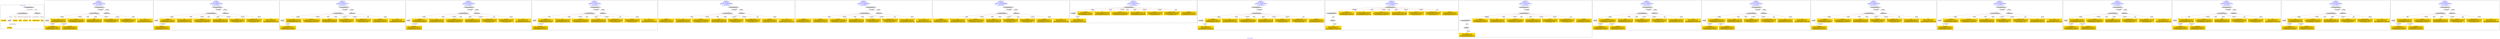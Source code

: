 digraph n0 {
fontcolor="blue"
remincross="true"
label="s22-s-moca.xml"
subgraph cluster_0 {
label="1-correct model"
n2[style="filled",color="white",fillcolor="lightgray",label="CulturalHeritageObject1"];
n3[shape="plaintext",style="filled",fillcolor="gold",label="creationDate"];
n4[style="filled",color="white",fillcolor="lightgray",label="Person1"];
n5[shape="plaintext",style="filled",fillcolor="gold",label="Dimensions"];
n6[shape="plaintext",style="filled",fillcolor="gold",label="Process"];
n7[shape="plaintext",style="filled",fillcolor="gold",label="Provenance"];
n8[shape="plaintext",style="filled",fillcolor="gold",label="title"];
n9[shape="plaintext",style="filled",fillcolor="gold",label="Assension_Number"];
n10[shape="plaintext",style="filled",fillcolor="gold",label="Artist_Name"];
n11[style="filled",color="white",fillcolor="lightgray",label="EuropeanaAggregation1"];
n12[style="filled",color="white",fillcolor="lightgray",label="WebResource1"];
n13[shape="plaintext",style="filled",fillcolor="gold",label="image"];
}
subgraph cluster_1 {
label="candidate 0\nlink coherence:1.0\nnode coherence:1.0\nconfidence:0.5237479661517266\nmapping score:0.6120826553839088\ncost:10.99974\n-precision:0.73-recall:0.73"
n15[style="filled",color="white",fillcolor="lightgray",label="CulturalHeritageObject1"];
n16[style="filled",color="white",fillcolor="lightgray",label="Person1"];
n17[style="filled",color="white",fillcolor="lightgray",label="EuropeanaAggregation1"];
n18[style="filled",color="white",fillcolor="lightgray",label="WebResource1"];
n19[shape="plaintext",style="filled",fillcolor="gold",label="creationDate\n[Person,dateOfDeath,0.442]\n[CulturalHeritageObject,created,0.375]\n[CulturalHeritageObject,provenance,0.117]\n[CulturalHeritageObject,title,0.066]"];
n20[shape="plaintext",style="filled",fillcolor="gold",label="title\n[CulturalHeritageObject,description,0.413]\n[CulturalHeritageObject,title,0.309]\n[Person,biographicalInformation,0.181]\n[CulturalHeritageObject,provenance,0.098]"];
n21[shape="plaintext",style="filled",fillcolor="gold",label="Dimensions\n[CulturalHeritageObject,extent,0.693]\n[CulturalHeritageObject,accessionNumber,0.145]\n[CulturalHeritageObject,description,0.087]\n[CulturalHeritageObject,medium,0.075]"];
n22[shape="plaintext",style="filled",fillcolor="gold",label="image\n[WebResource,classLink,0.58]\n[Document,classLink,0.322]\n[CulturalHeritageObject,provenance,0.055]\n[CulturalHeritageObject,description,0.043]"];
n23[shape="plaintext",style="filled",fillcolor="gold",label="Process\n[CulturalHeritageObject,medium,0.733]\n[CulturalHeritageObject,description,0.137]\n[CulturalHeritageObject,provenance,0.065]\n[Person,biographicalInformation,0.065]"];
n24[shape="plaintext",style="filled",fillcolor="gold",label="Provenance\n[CulturalHeritageObject,provenance,0.437]\n[CulturalHeritageObject,title,0.252]\n[CulturalHeritageObject,description,0.174]\n[Concept,prefLabel,0.138]"];
n25[shape="plaintext",style="filled",fillcolor="gold",label="Artist_Name\n[Person,nameOfThePerson,0.437]\n[CulturalHeritageObject,description,0.222]\n[CulturalHeritageObject,title,0.189]\n[CulturalHeritageObject,provenance,0.152]"];
n26[shape="plaintext",style="filled",fillcolor="gold",label="Assension_Number\n[CulturalHeritageObject,provenance,0.455]\n[CulturalHeritageObject,title,0.224]\n[CulturalHeritageObject,description,0.177]\n[Concept,prefLabel,0.144]"];
}
subgraph cluster_2 {
label="candidate 1\nlink coherence:1.0\nnode coherence:1.0\nconfidence:0.5152943017668741\nmapping score:0.6092647672556247\ncost:10.99974\n-precision:0.82-recall:0.82"
n28[style="filled",color="white",fillcolor="lightgray",label="CulturalHeritageObject1"];
n29[style="filled",color="white",fillcolor="lightgray",label="Person1"];
n30[style="filled",color="white",fillcolor="lightgray",label="EuropeanaAggregation1"];
n31[style="filled",color="white",fillcolor="lightgray",label="WebResource1"];
n32[shape="plaintext",style="filled",fillcolor="gold",label="creationDate\n[Person,dateOfDeath,0.442]\n[CulturalHeritageObject,created,0.375]\n[CulturalHeritageObject,provenance,0.117]\n[CulturalHeritageObject,title,0.066]"];
n33[shape="plaintext",style="filled",fillcolor="gold",label="title\n[CulturalHeritageObject,description,0.413]\n[CulturalHeritageObject,title,0.309]\n[Person,biographicalInformation,0.181]\n[CulturalHeritageObject,provenance,0.098]"];
n34[shape="plaintext",style="filled",fillcolor="gold",label="Dimensions\n[CulturalHeritageObject,extent,0.693]\n[CulturalHeritageObject,accessionNumber,0.145]\n[CulturalHeritageObject,description,0.087]\n[CulturalHeritageObject,medium,0.075]"];
n35[shape="plaintext",style="filled",fillcolor="gold",label="image\n[WebResource,classLink,0.58]\n[Document,classLink,0.322]\n[CulturalHeritageObject,provenance,0.055]\n[CulturalHeritageObject,description,0.043]"];
n36[shape="plaintext",style="filled",fillcolor="gold",label="Process\n[CulturalHeritageObject,medium,0.733]\n[CulturalHeritageObject,description,0.137]\n[CulturalHeritageObject,provenance,0.065]\n[Person,biographicalInformation,0.065]"];
n37[shape="plaintext",style="filled",fillcolor="gold",label="Provenance\n[CulturalHeritageObject,provenance,0.437]\n[CulturalHeritageObject,title,0.252]\n[CulturalHeritageObject,description,0.174]\n[Concept,prefLabel,0.138]"];
n38[shape="plaintext",style="filled",fillcolor="gold",label="Artist_Name\n[Person,nameOfThePerson,0.437]\n[CulturalHeritageObject,description,0.222]\n[CulturalHeritageObject,title,0.189]\n[CulturalHeritageObject,provenance,0.152]"];
n39[shape="plaintext",style="filled",fillcolor="gold",label="Assension_Number\n[CulturalHeritageObject,provenance,0.455]\n[CulturalHeritageObject,title,0.224]\n[CulturalHeritageObject,description,0.177]\n[Concept,prefLabel,0.144]"];
}
subgraph cluster_3 {
label="candidate 10\nlink coherence:1.0\nnode coherence:1.0\nconfidence:0.4927345127447136\nmapping score:0.6017448375815712\ncost:10.99974\n-precision:0.64-recall:0.64"
n41[style="filled",color="white",fillcolor="lightgray",label="CulturalHeritageObject1"];
n42[style="filled",color="white",fillcolor="lightgray",label="Person1"];
n43[style="filled",color="white",fillcolor="lightgray",label="EuropeanaAggregation1"];
n44[style="filled",color="white",fillcolor="lightgray",label="WebResource1"];
n45[shape="plaintext",style="filled",fillcolor="gold",label="creationDate\n[Person,dateOfDeath,0.442]\n[CulturalHeritageObject,created,0.375]\n[CulturalHeritageObject,provenance,0.117]\n[CulturalHeritageObject,title,0.066]"];
n46[shape="plaintext",style="filled",fillcolor="gold",label="title\n[CulturalHeritageObject,description,0.413]\n[CulturalHeritageObject,title,0.309]\n[Person,biographicalInformation,0.181]\n[CulturalHeritageObject,provenance,0.098]"];
n47[shape="plaintext",style="filled",fillcolor="gold",label="Dimensions\n[CulturalHeritageObject,extent,0.693]\n[CulturalHeritageObject,accessionNumber,0.145]\n[CulturalHeritageObject,description,0.087]\n[CulturalHeritageObject,medium,0.075]"];
n48[shape="plaintext",style="filled",fillcolor="gold",label="image\n[WebResource,classLink,0.58]\n[Document,classLink,0.322]\n[CulturalHeritageObject,provenance,0.055]\n[CulturalHeritageObject,description,0.043]"];
n49[shape="plaintext",style="filled",fillcolor="gold",label="Process\n[CulturalHeritageObject,medium,0.733]\n[CulturalHeritageObject,description,0.137]\n[CulturalHeritageObject,provenance,0.065]\n[Person,biographicalInformation,0.065]"];
n50[shape="plaintext",style="filled",fillcolor="gold",label="Provenance\n[CulturalHeritageObject,provenance,0.437]\n[CulturalHeritageObject,title,0.252]\n[CulturalHeritageObject,description,0.174]\n[Concept,prefLabel,0.138]"];
n51[shape="plaintext",style="filled",fillcolor="gold",label="Assension_Number\n[CulturalHeritageObject,provenance,0.455]\n[CulturalHeritageObject,title,0.224]\n[CulturalHeritageObject,description,0.177]\n[Concept,prefLabel,0.144]"];
n52[shape="plaintext",style="filled",fillcolor="gold",label="Artist_Name\n[Person,nameOfThePerson,0.437]\n[CulturalHeritageObject,description,0.222]\n[CulturalHeritageObject,title,0.189]\n[CulturalHeritageObject,provenance,0.152]"];
}
subgraph cluster_4 {
label="candidate 11\nlink coherence:1.0\nnode coherence:1.0\nconfidence:0.4921742010109228\nmapping score:0.601558067003641\ncost:10.99974\n-precision:0.73-recall:0.73"
n54[style="filled",color="white",fillcolor="lightgray",label="CulturalHeritageObject1"];
n55[style="filled",color="white",fillcolor="lightgray",label="Person1"];
n56[style="filled",color="white",fillcolor="lightgray",label="EuropeanaAggregation1"];
n57[style="filled",color="white",fillcolor="lightgray",label="WebResource1"];
n58[shape="plaintext",style="filled",fillcolor="gold",label="creationDate\n[Person,dateOfDeath,0.442]\n[CulturalHeritageObject,created,0.375]\n[CulturalHeritageObject,provenance,0.117]\n[CulturalHeritageObject,title,0.066]"];
n59[shape="plaintext",style="filled",fillcolor="gold",label="title\n[CulturalHeritageObject,description,0.413]\n[CulturalHeritageObject,title,0.309]\n[Person,biographicalInformation,0.181]\n[CulturalHeritageObject,provenance,0.098]"];
n60[shape="plaintext",style="filled",fillcolor="gold",label="Dimensions\n[CulturalHeritageObject,extent,0.693]\n[CulturalHeritageObject,accessionNumber,0.145]\n[CulturalHeritageObject,description,0.087]\n[CulturalHeritageObject,medium,0.075]"];
n61[shape="plaintext",style="filled",fillcolor="gold",label="image\n[WebResource,classLink,0.58]\n[Document,classLink,0.322]\n[CulturalHeritageObject,provenance,0.055]\n[CulturalHeritageObject,description,0.043]"];
n62[shape="plaintext",style="filled",fillcolor="gold",label="Process\n[CulturalHeritageObject,medium,0.733]\n[CulturalHeritageObject,description,0.137]\n[CulturalHeritageObject,provenance,0.065]\n[Person,biographicalInformation,0.065]"];
n63[shape="plaintext",style="filled",fillcolor="gold",label="Assension_Number\n[CulturalHeritageObject,provenance,0.455]\n[CulturalHeritageObject,title,0.224]\n[CulturalHeritageObject,description,0.177]\n[Concept,prefLabel,0.144]"];
n64[shape="plaintext",style="filled",fillcolor="gold",label="Artist_Name\n[Person,nameOfThePerson,0.437]\n[CulturalHeritageObject,description,0.222]\n[CulturalHeritageObject,title,0.189]\n[CulturalHeritageObject,provenance,0.152]"];
n65[shape="plaintext",style="filled",fillcolor="gold",label="Provenance\n[CulturalHeritageObject,provenance,0.437]\n[CulturalHeritageObject,title,0.252]\n[CulturalHeritageObject,description,0.174]\n[Concept,prefLabel,0.138]"];
}
subgraph cluster_5 {
label="candidate 12\nlink coherence:1.0\nnode coherence:1.0\nconfidence:0.4921742010109228\nmapping score:0.601558067003641\ncost:10.99984\n-precision:0.64-recall:0.64"
n67[style="filled",color="white",fillcolor="lightgray",label="CulturalHeritageObject1"];
n68[style="filled",color="white",fillcolor="lightgray",label="Person2"];
n69[style="filled",color="white",fillcolor="lightgray",label="EuropeanaAggregation1"];
n70[style="filled",color="white",fillcolor="lightgray",label="WebResource1"];
n71[shape="plaintext",style="filled",fillcolor="gold",label="creationDate\n[Person,dateOfDeath,0.442]\n[CulturalHeritageObject,created,0.375]\n[CulturalHeritageObject,provenance,0.117]\n[CulturalHeritageObject,title,0.066]"];
n72[shape="plaintext",style="filled",fillcolor="gold",label="title\n[CulturalHeritageObject,description,0.413]\n[CulturalHeritageObject,title,0.309]\n[Person,biographicalInformation,0.181]\n[CulturalHeritageObject,provenance,0.098]"];
n73[shape="plaintext",style="filled",fillcolor="gold",label="Dimensions\n[CulturalHeritageObject,extent,0.693]\n[CulturalHeritageObject,accessionNumber,0.145]\n[CulturalHeritageObject,description,0.087]\n[CulturalHeritageObject,medium,0.075]"];
n74[shape="plaintext",style="filled",fillcolor="gold",label="image\n[WebResource,classLink,0.58]\n[Document,classLink,0.322]\n[CulturalHeritageObject,provenance,0.055]\n[CulturalHeritageObject,description,0.043]"];
n75[shape="plaintext",style="filled",fillcolor="gold",label="Process\n[CulturalHeritageObject,medium,0.733]\n[CulturalHeritageObject,description,0.137]\n[CulturalHeritageObject,provenance,0.065]\n[Person,biographicalInformation,0.065]"];
n76[shape="plaintext",style="filled",fillcolor="gold",label="Artist_Name\n[Person,nameOfThePerson,0.437]\n[CulturalHeritageObject,description,0.222]\n[CulturalHeritageObject,title,0.189]\n[CulturalHeritageObject,provenance,0.152]"];
n77[shape="plaintext",style="filled",fillcolor="gold",label="Assension_Number\n[CulturalHeritageObject,provenance,0.455]\n[CulturalHeritageObject,title,0.224]\n[CulturalHeritageObject,description,0.177]\n[Concept,prefLabel,0.144]"];
n78[shape="plaintext",style="filled",fillcolor="gold",label="Provenance\n[CulturalHeritageObject,provenance,0.437]\n[CulturalHeritageObject,title,0.252]\n[CulturalHeritageObject,description,0.174]\n[Concept,prefLabel,0.138]"];
}
subgraph cluster_6 {
label="candidate 13\nlink coherence:1.0\nnode coherence:1.0\nconfidence:0.48428084835986107\nmapping score:0.6197602827866203\ncost:9.99984\n-precision:0.7-recall:0.64"
n80[style="filled",color="white",fillcolor="lightgray",label="EuropeanaAggregation1"];
n81[style="filled",color="white",fillcolor="lightgray",label="CulturalHeritageObject1"];
n82[style="filled",color="white",fillcolor="lightgray",label="WebResource1"];
n83[shape="plaintext",style="filled",fillcolor="gold",label="creationDate\n[Person,dateOfDeath,0.442]\n[CulturalHeritageObject,created,0.375]\n[CulturalHeritageObject,provenance,0.117]\n[CulturalHeritageObject,title,0.066]"];
n84[shape="plaintext",style="filled",fillcolor="gold",label="title\n[CulturalHeritageObject,description,0.413]\n[CulturalHeritageObject,title,0.309]\n[Person,biographicalInformation,0.181]\n[CulturalHeritageObject,provenance,0.098]"];
n85[shape="plaintext",style="filled",fillcolor="gold",label="Dimensions\n[CulturalHeritageObject,extent,0.693]\n[CulturalHeritageObject,accessionNumber,0.145]\n[CulturalHeritageObject,description,0.087]\n[CulturalHeritageObject,medium,0.075]"];
n86[shape="plaintext",style="filled",fillcolor="gold",label="image\n[WebResource,classLink,0.58]\n[Document,classLink,0.322]\n[CulturalHeritageObject,provenance,0.055]\n[CulturalHeritageObject,description,0.043]"];
n87[shape="plaintext",style="filled",fillcolor="gold",label="Process\n[CulturalHeritageObject,medium,0.733]\n[CulturalHeritageObject,description,0.137]\n[CulturalHeritageObject,provenance,0.065]\n[Person,biographicalInformation,0.065]"];
n88[shape="plaintext",style="filled",fillcolor="gold",label="Provenance\n[CulturalHeritageObject,provenance,0.437]\n[CulturalHeritageObject,title,0.252]\n[CulturalHeritageObject,description,0.174]\n[Concept,prefLabel,0.138]"];
n89[shape="plaintext",style="filled",fillcolor="gold",label="Assension_Number\n[CulturalHeritageObject,provenance,0.455]\n[CulturalHeritageObject,title,0.224]\n[CulturalHeritageObject,description,0.177]\n[Concept,prefLabel,0.144]"];
n90[shape="plaintext",style="filled",fillcolor="gold",label="Artist_Name\n[Person,nameOfThePerson,0.437]\n[CulturalHeritageObject,description,0.222]\n[CulturalHeritageObject,title,0.189]\n[CulturalHeritageObject,provenance,0.152]"];
}
subgraph cluster_7 {
label="candidate 14\nlink coherence:1.0\nnode coherence:1.0\nconfidence:0.4754298486658336\nmapping score:0.6168099495552779\ncost:9.99984\n-precision:0.8-recall:0.73"
n92[style="filled",color="white",fillcolor="lightgray",label="EuropeanaAggregation1"];
n93[style="filled",color="white",fillcolor="lightgray",label="CulturalHeritageObject1"];
n94[style="filled",color="white",fillcolor="lightgray",label="WebResource1"];
n95[shape="plaintext",style="filled",fillcolor="gold",label="creationDate\n[Person,dateOfDeath,0.442]\n[CulturalHeritageObject,created,0.375]\n[CulturalHeritageObject,provenance,0.117]\n[CulturalHeritageObject,title,0.066]"];
n96[shape="plaintext",style="filled",fillcolor="gold",label="Artist_Name\n[Person,nameOfThePerson,0.437]\n[CulturalHeritageObject,description,0.222]\n[CulturalHeritageObject,title,0.189]\n[CulturalHeritageObject,provenance,0.152]"];
n97[shape="plaintext",style="filled",fillcolor="gold",label="Dimensions\n[CulturalHeritageObject,extent,0.693]\n[CulturalHeritageObject,accessionNumber,0.145]\n[CulturalHeritageObject,description,0.087]\n[CulturalHeritageObject,medium,0.075]"];
n98[shape="plaintext",style="filled",fillcolor="gold",label="image\n[WebResource,classLink,0.58]\n[Document,classLink,0.322]\n[CulturalHeritageObject,provenance,0.055]\n[CulturalHeritageObject,description,0.043]"];
n99[shape="plaintext",style="filled",fillcolor="gold",label="Process\n[CulturalHeritageObject,medium,0.733]\n[CulturalHeritageObject,description,0.137]\n[CulturalHeritageObject,provenance,0.065]\n[Person,biographicalInformation,0.065]"];
n100[shape="plaintext",style="filled",fillcolor="gold",label="Provenance\n[CulturalHeritageObject,provenance,0.437]\n[CulturalHeritageObject,title,0.252]\n[CulturalHeritageObject,description,0.174]\n[Concept,prefLabel,0.138]"];
n101[shape="plaintext",style="filled",fillcolor="gold",label="Assension_Number\n[CulturalHeritageObject,provenance,0.455]\n[CulturalHeritageObject,title,0.224]\n[CulturalHeritageObject,description,0.177]\n[Concept,prefLabel,0.144]"];
n102[shape="plaintext",style="filled",fillcolor="gold",label="title\n[CulturalHeritageObject,description,0.413]\n[CulturalHeritageObject,title,0.309]\n[Person,biographicalInformation,0.181]\n[CulturalHeritageObject,provenance,0.098]"];
}
subgraph cluster_8 {
label="candidate 15\nlink coherence:1.0\nnode coherence:1.0\nconfidence:0.45661798683885885\nmapping score:0.6105393289462863\ncost:9.99984\n-precision:0.6-recall:0.55"
n104[style="filled",color="white",fillcolor="lightgray",label="EuropeanaAggregation1"];
n105[style="filled",color="white",fillcolor="lightgray",label="CulturalHeritageObject1"];
n106[style="filled",color="white",fillcolor="lightgray",label="WebResource1"];
n107[shape="plaintext",style="filled",fillcolor="gold",label="creationDate\n[Person,dateOfDeath,0.442]\n[CulturalHeritageObject,created,0.375]\n[CulturalHeritageObject,provenance,0.117]\n[CulturalHeritageObject,title,0.066]"];
n108[shape="plaintext",style="filled",fillcolor="gold",label="title\n[CulturalHeritageObject,description,0.413]\n[CulturalHeritageObject,title,0.309]\n[Person,biographicalInformation,0.181]\n[CulturalHeritageObject,provenance,0.098]"];
n109[shape="plaintext",style="filled",fillcolor="gold",label="Dimensions\n[CulturalHeritageObject,extent,0.693]\n[CulturalHeritageObject,accessionNumber,0.145]\n[CulturalHeritageObject,description,0.087]\n[CulturalHeritageObject,medium,0.075]"];
n110[shape="plaintext",style="filled",fillcolor="gold",label="image\n[WebResource,classLink,0.58]\n[Document,classLink,0.322]\n[CulturalHeritageObject,provenance,0.055]\n[CulturalHeritageObject,description,0.043]"];
n111[shape="plaintext",style="filled",fillcolor="gold",label="Process\n[CulturalHeritageObject,medium,0.733]\n[CulturalHeritageObject,description,0.137]\n[CulturalHeritageObject,provenance,0.065]\n[Person,biographicalInformation,0.065]"];
n112[shape="plaintext",style="filled",fillcolor="gold",label="Assension_Number\n[CulturalHeritageObject,provenance,0.455]\n[CulturalHeritageObject,title,0.224]\n[CulturalHeritageObject,description,0.177]\n[Concept,prefLabel,0.144]"];
n113[shape="plaintext",style="filled",fillcolor="gold",label="Provenance\n[CulturalHeritageObject,provenance,0.437]\n[CulturalHeritageObject,title,0.252]\n[CulturalHeritageObject,description,0.174]\n[Concept,prefLabel,0.138]"];
n114[shape="plaintext",style="filled",fillcolor="gold",label="Artist_Name\n[Person,nameOfThePerson,0.437]\n[CulturalHeritageObject,description,0.222]\n[CulturalHeritageObject,title,0.189]\n[CulturalHeritageObject,provenance,0.152]"];
}
subgraph cluster_9 {
label="candidate 16\nlink coherence:1.0\nnode coherence:1.0\nconfidence:0.4520111243951701\nmapping score:0.6090037081317233\ncost:8.99999\n-precision:0.44-recall:0.36"
n116[style="filled",color="white",fillcolor="lightgray",label="CulturalHeritageObject1"];
n117[style="filled",color="white",fillcolor="lightgray",label="Document1"];
n118[shape="plaintext",style="filled",fillcolor="gold",label="creationDate\n[Person,dateOfDeath,0.442]\n[CulturalHeritageObject,created,0.375]\n[CulturalHeritageObject,provenance,0.117]\n[CulturalHeritageObject,title,0.066]"];
n119[shape="plaintext",style="filled",fillcolor="gold",label="title\n[CulturalHeritageObject,description,0.413]\n[CulturalHeritageObject,title,0.309]\n[Person,biographicalInformation,0.181]\n[CulturalHeritageObject,provenance,0.098]"];
n120[shape="plaintext",style="filled",fillcolor="gold",label="Dimensions\n[CulturalHeritageObject,extent,0.693]\n[CulturalHeritageObject,accessionNumber,0.145]\n[CulturalHeritageObject,description,0.087]\n[CulturalHeritageObject,medium,0.075]"];
n121[shape="plaintext",style="filled",fillcolor="gold",label="Process\n[CulturalHeritageObject,medium,0.733]\n[CulturalHeritageObject,description,0.137]\n[CulturalHeritageObject,provenance,0.065]\n[Person,biographicalInformation,0.065]"];
n122[shape="plaintext",style="filled",fillcolor="gold",label="image\n[WebResource,classLink,0.58]\n[Document,classLink,0.322]\n[CulturalHeritageObject,provenance,0.055]\n[CulturalHeritageObject,description,0.043]"];
n123[shape="plaintext",style="filled",fillcolor="gold",label="Provenance\n[CulturalHeritageObject,provenance,0.437]\n[CulturalHeritageObject,title,0.252]\n[CulturalHeritageObject,description,0.174]\n[Concept,prefLabel,0.138]"];
n124[shape="plaintext",style="filled",fillcolor="gold",label="Assension_Number\n[CulturalHeritageObject,provenance,0.455]\n[CulturalHeritageObject,title,0.224]\n[CulturalHeritageObject,description,0.177]\n[Concept,prefLabel,0.144]"];
n125[shape="plaintext",style="filled",fillcolor="gold",label="Artist_Name\n[Person,nameOfThePerson,0.437]\n[CulturalHeritageObject,description,0.222]\n[CulturalHeritageObject,title,0.189]\n[CulturalHeritageObject,provenance,0.152]"];
}
subgraph cluster_10 {
label="candidate 17\nlink coherence:1.0\nnode coherence:1.0\nconfidence:0.4520111243951701\nmapping score:0.6090037081317233\ncost:9.99991\n-precision:0.5-recall:0.45"
n127[style="filled",color="white",fillcolor="lightgray",label="CulturalHeritageObject1"];
n128[style="filled",color="white",fillcolor="lightgray",label="Document1"];
n129[style="filled",color="white",fillcolor="lightgray",label="EuropeanaAggregation1"];
n130[shape="plaintext",style="filled",fillcolor="gold",label="creationDate\n[Person,dateOfDeath,0.442]\n[CulturalHeritageObject,created,0.375]\n[CulturalHeritageObject,provenance,0.117]\n[CulturalHeritageObject,title,0.066]"];
n131[shape="plaintext",style="filled",fillcolor="gold",label="title\n[CulturalHeritageObject,description,0.413]\n[CulturalHeritageObject,title,0.309]\n[Person,biographicalInformation,0.181]\n[CulturalHeritageObject,provenance,0.098]"];
n132[shape="plaintext",style="filled",fillcolor="gold",label="Dimensions\n[CulturalHeritageObject,extent,0.693]\n[CulturalHeritageObject,accessionNumber,0.145]\n[CulturalHeritageObject,description,0.087]\n[CulturalHeritageObject,medium,0.075]"];
n133[shape="plaintext",style="filled",fillcolor="gold",label="Process\n[CulturalHeritageObject,medium,0.733]\n[CulturalHeritageObject,description,0.137]\n[CulturalHeritageObject,provenance,0.065]\n[Person,biographicalInformation,0.065]"];
n134[shape="plaintext",style="filled",fillcolor="gold",label="image\n[WebResource,classLink,0.58]\n[Document,classLink,0.322]\n[CulturalHeritageObject,provenance,0.055]\n[CulturalHeritageObject,description,0.043]"];
n135[shape="plaintext",style="filled",fillcolor="gold",label="Provenance\n[CulturalHeritageObject,provenance,0.437]\n[CulturalHeritageObject,title,0.252]\n[CulturalHeritageObject,description,0.174]\n[Concept,prefLabel,0.138]"];
n136[shape="plaintext",style="filled",fillcolor="gold",label="Assension_Number\n[CulturalHeritageObject,provenance,0.455]\n[CulturalHeritageObject,title,0.224]\n[CulturalHeritageObject,description,0.177]\n[Concept,prefLabel,0.144]"];
n137[shape="plaintext",style="filled",fillcolor="gold",label="Artist_Name\n[Person,nameOfThePerson,0.437]\n[CulturalHeritageObject,description,0.222]\n[CulturalHeritageObject,title,0.189]\n[CulturalHeritageObject,provenance,0.152]"];
}
subgraph cluster_11 {
label="candidate 18\nlink coherence:1.0\nnode coherence:1.0\nconfidence:0.4520111243951701\nmapping score:0.6090037081317233\ncost:9.99999\n-precision:0.4-recall:0.36"
n139[style="filled",color="white",fillcolor="lightgray",label="CulturalHeritageObject1"];
n140[style="filled",color="white",fillcolor="lightgray",label="CulturalHeritageObject2"];
n141[style="filled",color="white",fillcolor="lightgray",label="Document2"];
n142[shape="plaintext",style="filled",fillcolor="gold",label="creationDate\n[Person,dateOfDeath,0.442]\n[CulturalHeritageObject,created,0.375]\n[CulturalHeritageObject,provenance,0.117]\n[CulturalHeritageObject,title,0.066]"];
n143[shape="plaintext",style="filled",fillcolor="gold",label="title\n[CulturalHeritageObject,description,0.413]\n[CulturalHeritageObject,title,0.309]\n[Person,biographicalInformation,0.181]\n[CulturalHeritageObject,provenance,0.098]"];
n144[shape="plaintext",style="filled",fillcolor="gold",label="Dimensions\n[CulturalHeritageObject,extent,0.693]\n[CulturalHeritageObject,accessionNumber,0.145]\n[CulturalHeritageObject,description,0.087]\n[CulturalHeritageObject,medium,0.075]"];
n145[shape="plaintext",style="filled",fillcolor="gold",label="Process\n[CulturalHeritageObject,medium,0.733]\n[CulturalHeritageObject,description,0.137]\n[CulturalHeritageObject,provenance,0.065]\n[Person,biographicalInformation,0.065]"];
n146[shape="plaintext",style="filled",fillcolor="gold",label="Provenance\n[CulturalHeritageObject,provenance,0.437]\n[CulturalHeritageObject,title,0.252]\n[CulturalHeritageObject,description,0.174]\n[Concept,prefLabel,0.138]"];
n147[shape="plaintext",style="filled",fillcolor="gold",label="image\n[WebResource,classLink,0.58]\n[Document,classLink,0.322]\n[CulturalHeritageObject,provenance,0.055]\n[CulturalHeritageObject,description,0.043]"];
n148[shape="plaintext",style="filled",fillcolor="gold",label="Assension_Number\n[CulturalHeritageObject,provenance,0.455]\n[CulturalHeritageObject,title,0.224]\n[CulturalHeritageObject,description,0.177]\n[Concept,prefLabel,0.144]"];
n149[shape="plaintext",style="filled",fillcolor="gold",label="Artist_Name\n[Person,nameOfThePerson,0.437]\n[CulturalHeritageObject,description,0.222]\n[CulturalHeritageObject,title,0.189]\n[CulturalHeritageObject,provenance,0.152]"];
}
subgraph cluster_12 {
label="candidate 19\nlink coherence:1.0\nnode coherence:1.0\nconfidence:0.4520111243951701\nmapping score:0.6090037081317233\ncost:10.99991\n-precision:0.45-recall:0.45"
n151[style="filled",color="white",fillcolor="lightgray",label="CulturalHeritageObject1"];
n152[style="filled",color="white",fillcolor="lightgray",label="CulturalHeritageObject2"];
n153[style="filled",color="white",fillcolor="lightgray",label="Document2"];
n154[style="filled",color="white",fillcolor="lightgray",label="EuropeanaAggregation1"];
n155[shape="plaintext",style="filled",fillcolor="gold",label="creationDate\n[Person,dateOfDeath,0.442]\n[CulturalHeritageObject,created,0.375]\n[CulturalHeritageObject,provenance,0.117]\n[CulturalHeritageObject,title,0.066]"];
n156[shape="plaintext",style="filled",fillcolor="gold",label="title\n[CulturalHeritageObject,description,0.413]\n[CulturalHeritageObject,title,0.309]\n[Person,biographicalInformation,0.181]\n[CulturalHeritageObject,provenance,0.098]"];
n157[shape="plaintext",style="filled",fillcolor="gold",label="Dimensions\n[CulturalHeritageObject,extent,0.693]\n[CulturalHeritageObject,accessionNumber,0.145]\n[CulturalHeritageObject,description,0.087]\n[CulturalHeritageObject,medium,0.075]"];
n158[shape="plaintext",style="filled",fillcolor="gold",label="Process\n[CulturalHeritageObject,medium,0.733]\n[CulturalHeritageObject,description,0.137]\n[CulturalHeritageObject,provenance,0.065]\n[Person,biographicalInformation,0.065]"];
n159[shape="plaintext",style="filled",fillcolor="gold",label="Provenance\n[CulturalHeritageObject,provenance,0.437]\n[CulturalHeritageObject,title,0.252]\n[CulturalHeritageObject,description,0.174]\n[Concept,prefLabel,0.138]"];
n160[shape="plaintext",style="filled",fillcolor="gold",label="image\n[WebResource,classLink,0.58]\n[Document,classLink,0.322]\n[CulturalHeritageObject,provenance,0.055]\n[CulturalHeritageObject,description,0.043]"];
n161[shape="plaintext",style="filled",fillcolor="gold",label="Assension_Number\n[CulturalHeritageObject,provenance,0.455]\n[CulturalHeritageObject,title,0.224]\n[CulturalHeritageObject,description,0.177]\n[Concept,prefLabel,0.144]"];
n162[shape="plaintext",style="filled",fillcolor="gold",label="Artist_Name\n[Person,nameOfThePerson,0.437]\n[CulturalHeritageObject,description,0.222]\n[CulturalHeritageObject,title,0.189]\n[CulturalHeritageObject,provenance,0.152]"];
}
subgraph cluster_13 {
label="candidate 2\nlink coherence:1.0\nnode coherence:1.0\nconfidence:0.5107828163475416\nmapping score:0.6077609387825139\ncost:10.99974\n-precision:0.82-recall:0.82"
n164[style="filled",color="white",fillcolor="lightgray",label="CulturalHeritageObject1"];
n165[style="filled",color="white",fillcolor="lightgray",label="Person1"];
n166[style="filled",color="white",fillcolor="lightgray",label="EuropeanaAggregation1"];
n167[style="filled",color="white",fillcolor="lightgray",label="WebResource1"];
n168[shape="plaintext",style="filled",fillcolor="gold",label="creationDate\n[Person,dateOfDeath,0.442]\n[CulturalHeritageObject,created,0.375]\n[CulturalHeritageObject,provenance,0.117]\n[CulturalHeritageObject,title,0.066]"];
n169[shape="plaintext",style="filled",fillcolor="gold",label="Dimensions\n[CulturalHeritageObject,extent,0.693]\n[CulturalHeritageObject,accessionNumber,0.145]\n[CulturalHeritageObject,description,0.087]\n[CulturalHeritageObject,medium,0.075]"];
n170[shape="plaintext",style="filled",fillcolor="gold",label="image\n[WebResource,classLink,0.58]\n[Document,classLink,0.322]\n[CulturalHeritageObject,provenance,0.055]\n[CulturalHeritageObject,description,0.043]"];
n171[shape="plaintext",style="filled",fillcolor="gold",label="Process\n[CulturalHeritageObject,medium,0.733]\n[CulturalHeritageObject,description,0.137]\n[CulturalHeritageObject,provenance,0.065]\n[Person,biographicalInformation,0.065]"];
n172[shape="plaintext",style="filled",fillcolor="gold",label="Provenance\n[CulturalHeritageObject,provenance,0.437]\n[CulturalHeritageObject,title,0.252]\n[CulturalHeritageObject,description,0.174]\n[Concept,prefLabel,0.138]"];
n173[shape="plaintext",style="filled",fillcolor="gold",label="Artist_Name\n[Person,nameOfThePerson,0.437]\n[CulturalHeritageObject,description,0.222]\n[CulturalHeritageObject,title,0.189]\n[CulturalHeritageObject,provenance,0.152]"];
n174[shape="plaintext",style="filled",fillcolor="gold",label="Assension_Number\n[CulturalHeritageObject,provenance,0.455]\n[CulturalHeritageObject,title,0.224]\n[CulturalHeritageObject,description,0.177]\n[Concept,prefLabel,0.144]"];
n175[shape="plaintext",style="filled",fillcolor="gold",label="title\n[CulturalHeritageObject,description,0.413]\n[CulturalHeritageObject,title,0.309]\n[Person,biographicalInformation,0.181]\n[CulturalHeritageObject,provenance,0.098]"];
}
subgraph cluster_14 {
label="candidate 3\nlink coherence:1.0\nnode coherence:1.0\nconfidence:0.5107828163475416\nmapping score:0.6077609387825139\ncost:10.99981\n-precision:0.82-recall:0.82"
n177[style="filled",color="white",fillcolor="lightgray",label="CulturalHeritageObject1"];
n178[style="filled",color="white",fillcolor="lightgray",label="Person1"];
n179[style="filled",color="white",fillcolor="lightgray",label="EuropeanaAggregation1"];
n180[style="filled",color="white",fillcolor="lightgray",label="WebResource2"];
n181[shape="plaintext",style="filled",fillcolor="gold",label="creationDate\n[Person,dateOfDeath,0.442]\n[CulturalHeritageObject,created,0.375]\n[CulturalHeritageObject,provenance,0.117]\n[CulturalHeritageObject,title,0.066]"];
n182[shape="plaintext",style="filled",fillcolor="gold",label="Dimensions\n[CulturalHeritageObject,extent,0.693]\n[CulturalHeritageObject,accessionNumber,0.145]\n[CulturalHeritageObject,description,0.087]\n[CulturalHeritageObject,medium,0.075]"];
n183[shape="plaintext",style="filled",fillcolor="gold",label="image\n[WebResource,classLink,0.58]\n[Document,classLink,0.322]\n[CulturalHeritageObject,provenance,0.055]\n[CulturalHeritageObject,description,0.043]"];
n184[shape="plaintext",style="filled",fillcolor="gold",label="Process\n[CulturalHeritageObject,medium,0.733]\n[CulturalHeritageObject,description,0.137]\n[CulturalHeritageObject,provenance,0.065]\n[Person,biographicalInformation,0.065]"];
n185[shape="plaintext",style="filled",fillcolor="gold",label="Provenance\n[CulturalHeritageObject,provenance,0.437]\n[CulturalHeritageObject,title,0.252]\n[CulturalHeritageObject,description,0.174]\n[Concept,prefLabel,0.138]"];
n186[shape="plaintext",style="filled",fillcolor="gold",label="Artist_Name\n[Person,nameOfThePerson,0.437]\n[CulturalHeritageObject,description,0.222]\n[CulturalHeritageObject,title,0.189]\n[CulturalHeritageObject,provenance,0.152]"];
n187[shape="plaintext",style="filled",fillcolor="gold",label="Assension_Number\n[CulturalHeritageObject,provenance,0.455]\n[CulturalHeritageObject,title,0.224]\n[CulturalHeritageObject,description,0.177]\n[Concept,prefLabel,0.144]"];
n188[shape="plaintext",style="filled",fillcolor="gold",label="title\n[CulturalHeritageObject,description,0.413]\n[CulturalHeritageObject,title,0.309]\n[Person,biographicalInformation,0.181]\n[CulturalHeritageObject,provenance,0.098]"];
}
subgraph cluster_15 {
label="candidate 4\nlink coherence:1.0\nnode coherence:1.0\nconfidence:0.5023291519626891\nmapping score:0.6049430506542297\ncost:10.99974\n-precision:0.91-recall:0.91"
n190[style="filled",color="white",fillcolor="lightgray",label="CulturalHeritageObject1"];
n191[style="filled",color="white",fillcolor="lightgray",label="Person1"];
n192[style="filled",color="white",fillcolor="lightgray",label="EuropeanaAggregation1"];
n193[style="filled",color="white",fillcolor="lightgray",label="WebResource1"];
n194[shape="plaintext",style="filled",fillcolor="gold",label="creationDate\n[Person,dateOfDeath,0.442]\n[CulturalHeritageObject,created,0.375]\n[CulturalHeritageObject,provenance,0.117]\n[CulturalHeritageObject,title,0.066]"];
n195[shape="plaintext",style="filled",fillcolor="gold",label="Dimensions\n[CulturalHeritageObject,extent,0.693]\n[CulturalHeritageObject,accessionNumber,0.145]\n[CulturalHeritageObject,description,0.087]\n[CulturalHeritageObject,medium,0.075]"];
n196[shape="plaintext",style="filled",fillcolor="gold",label="image\n[WebResource,classLink,0.58]\n[Document,classLink,0.322]\n[CulturalHeritageObject,provenance,0.055]\n[CulturalHeritageObject,description,0.043]"];
n197[shape="plaintext",style="filled",fillcolor="gold",label="Process\n[CulturalHeritageObject,medium,0.733]\n[CulturalHeritageObject,description,0.137]\n[CulturalHeritageObject,provenance,0.065]\n[Person,biographicalInformation,0.065]"];
n198[shape="plaintext",style="filled",fillcolor="gold",label="Provenance\n[CulturalHeritageObject,provenance,0.437]\n[CulturalHeritageObject,title,0.252]\n[CulturalHeritageObject,description,0.174]\n[Concept,prefLabel,0.138]"];
n199[shape="plaintext",style="filled",fillcolor="gold",label="Artist_Name\n[Person,nameOfThePerson,0.437]\n[CulturalHeritageObject,description,0.222]\n[CulturalHeritageObject,title,0.189]\n[CulturalHeritageObject,provenance,0.152]"];
n200[shape="plaintext",style="filled",fillcolor="gold",label="Assension_Number\n[CulturalHeritageObject,provenance,0.455]\n[CulturalHeritageObject,title,0.224]\n[CulturalHeritageObject,description,0.177]\n[Concept,prefLabel,0.144]"];
n201[shape="plaintext",style="filled",fillcolor="gold",label="title\n[CulturalHeritageObject,description,0.413]\n[CulturalHeritageObject,title,0.309]\n[Person,biographicalInformation,0.181]\n[CulturalHeritageObject,provenance,0.098]"];
}
subgraph cluster_16 {
label="candidate 5\nlink coherence:1.0\nnode coherence:1.0\nconfidence:0.5023291519626891\nmapping score:0.6049430506542297\ncost:10.99981\n-precision:0.91-recall:0.91"
n203[style="filled",color="white",fillcolor="lightgray",label="CulturalHeritageObject1"];
n204[style="filled",color="white",fillcolor="lightgray",label="Person1"];
n205[style="filled",color="white",fillcolor="lightgray",label="EuropeanaAggregation1"];
n206[style="filled",color="white",fillcolor="lightgray",label="WebResource2"];
n207[shape="plaintext",style="filled",fillcolor="gold",label="creationDate\n[Person,dateOfDeath,0.442]\n[CulturalHeritageObject,created,0.375]\n[CulturalHeritageObject,provenance,0.117]\n[CulturalHeritageObject,title,0.066]"];
n208[shape="plaintext",style="filled",fillcolor="gold",label="Dimensions\n[CulturalHeritageObject,extent,0.693]\n[CulturalHeritageObject,accessionNumber,0.145]\n[CulturalHeritageObject,description,0.087]\n[CulturalHeritageObject,medium,0.075]"];
n209[shape="plaintext",style="filled",fillcolor="gold",label="image\n[WebResource,classLink,0.58]\n[Document,classLink,0.322]\n[CulturalHeritageObject,provenance,0.055]\n[CulturalHeritageObject,description,0.043]"];
n210[shape="plaintext",style="filled",fillcolor="gold",label="Process\n[CulturalHeritageObject,medium,0.733]\n[CulturalHeritageObject,description,0.137]\n[CulturalHeritageObject,provenance,0.065]\n[Person,biographicalInformation,0.065]"];
n211[shape="plaintext",style="filled",fillcolor="gold",label="Provenance\n[CulturalHeritageObject,provenance,0.437]\n[CulturalHeritageObject,title,0.252]\n[CulturalHeritageObject,description,0.174]\n[Concept,prefLabel,0.138]"];
n212[shape="plaintext",style="filled",fillcolor="gold",label="Artist_Name\n[Person,nameOfThePerson,0.437]\n[CulturalHeritageObject,description,0.222]\n[CulturalHeritageObject,title,0.189]\n[CulturalHeritageObject,provenance,0.152]"];
n213[shape="plaintext",style="filled",fillcolor="gold",label="Assension_Number\n[CulturalHeritageObject,provenance,0.455]\n[CulturalHeritageObject,title,0.224]\n[CulturalHeritageObject,description,0.177]\n[Concept,prefLabel,0.144]"];
n214[shape="plaintext",style="filled",fillcolor="gold",label="title\n[CulturalHeritageObject,description,0.413]\n[CulturalHeritageObject,title,0.309]\n[Person,biographicalInformation,0.181]\n[CulturalHeritageObject,provenance,0.098]"];
}
subgraph cluster_17 {
label="candidate 6\nlink coherence:1.0\nnode coherence:1.0\nconfidence:0.5006278653957753\nmapping score:0.6043759551319251\ncost:10.99974\n-precision:0.64-recall:0.64"
n216[style="filled",color="white",fillcolor="lightgray",label="CulturalHeritageObject1"];
n217[style="filled",color="white",fillcolor="lightgray",label="Person1"];
n218[style="filled",color="white",fillcolor="lightgray",label="EuropeanaAggregation1"];
n219[style="filled",color="white",fillcolor="lightgray",label="WebResource1"];
n220[shape="plaintext",style="filled",fillcolor="gold",label="creationDate\n[Person,dateOfDeath,0.442]\n[CulturalHeritageObject,created,0.375]\n[CulturalHeritageObject,provenance,0.117]\n[CulturalHeritageObject,title,0.066]"];
n221[shape="plaintext",style="filled",fillcolor="gold",label="title\n[CulturalHeritageObject,description,0.413]\n[CulturalHeritageObject,title,0.309]\n[Person,biographicalInformation,0.181]\n[CulturalHeritageObject,provenance,0.098]"];
n222[shape="plaintext",style="filled",fillcolor="gold",label="Dimensions\n[CulturalHeritageObject,extent,0.693]\n[CulturalHeritageObject,accessionNumber,0.145]\n[CulturalHeritageObject,description,0.087]\n[CulturalHeritageObject,medium,0.075]"];
n223[shape="plaintext",style="filled",fillcolor="gold",label="image\n[WebResource,classLink,0.58]\n[Document,classLink,0.322]\n[CulturalHeritageObject,provenance,0.055]\n[CulturalHeritageObject,description,0.043]"];
n224[shape="plaintext",style="filled",fillcolor="gold",label="Process\n[CulturalHeritageObject,medium,0.733]\n[CulturalHeritageObject,description,0.137]\n[CulturalHeritageObject,provenance,0.065]\n[Person,biographicalInformation,0.065]"];
n225[shape="plaintext",style="filled",fillcolor="gold",label="Assension_Number\n[CulturalHeritageObject,provenance,0.455]\n[CulturalHeritageObject,title,0.224]\n[CulturalHeritageObject,description,0.177]\n[Concept,prefLabel,0.144]"];
n226[shape="plaintext",style="filled",fillcolor="gold",label="Artist_Name\n[Person,nameOfThePerson,0.437]\n[CulturalHeritageObject,description,0.222]\n[CulturalHeritageObject,title,0.189]\n[CulturalHeritageObject,provenance,0.152]"];
n227[shape="plaintext",style="filled",fillcolor="gold",label="Provenance\n[CulturalHeritageObject,provenance,0.437]\n[CulturalHeritageObject,title,0.252]\n[CulturalHeritageObject,description,0.174]\n[Concept,prefLabel,0.138]"];
}
subgraph cluster_18 {
label="candidate 7\nlink coherence:1.0\nnode coherence:1.0\nconfidence:0.5006278653957753\nmapping score:0.6043759551319251\ncost:10.99984\n-precision:0.55-recall:0.55"
n229[style="filled",color="white",fillcolor="lightgray",label="CulturalHeritageObject1"];
n230[style="filled",color="white",fillcolor="lightgray",label="Person2"];
n231[style="filled",color="white",fillcolor="lightgray",label="EuropeanaAggregation1"];
n232[style="filled",color="white",fillcolor="lightgray",label="WebResource1"];
n233[shape="plaintext",style="filled",fillcolor="gold",label="title\n[CulturalHeritageObject,description,0.413]\n[CulturalHeritageObject,title,0.309]\n[Person,biographicalInformation,0.181]\n[CulturalHeritageObject,provenance,0.098]"];
n234[shape="plaintext",style="filled",fillcolor="gold",label="Dimensions\n[CulturalHeritageObject,extent,0.693]\n[CulturalHeritageObject,accessionNumber,0.145]\n[CulturalHeritageObject,description,0.087]\n[CulturalHeritageObject,medium,0.075]"];
n235[shape="plaintext",style="filled",fillcolor="gold",label="creationDate\n[Person,dateOfDeath,0.442]\n[CulturalHeritageObject,created,0.375]\n[CulturalHeritageObject,provenance,0.117]\n[CulturalHeritageObject,title,0.066]"];
n236[shape="plaintext",style="filled",fillcolor="gold",label="image\n[WebResource,classLink,0.58]\n[Document,classLink,0.322]\n[CulturalHeritageObject,provenance,0.055]\n[CulturalHeritageObject,description,0.043]"];
n237[shape="plaintext",style="filled",fillcolor="gold",label="Process\n[CulturalHeritageObject,medium,0.733]\n[CulturalHeritageObject,description,0.137]\n[CulturalHeritageObject,provenance,0.065]\n[Person,biographicalInformation,0.065]"];
n238[shape="plaintext",style="filled",fillcolor="gold",label="Artist_Name\n[Person,nameOfThePerson,0.437]\n[CulturalHeritageObject,description,0.222]\n[CulturalHeritageObject,title,0.189]\n[CulturalHeritageObject,provenance,0.152]"];
n239[shape="plaintext",style="filled",fillcolor="gold",label="Assension_Number\n[CulturalHeritageObject,provenance,0.455]\n[CulturalHeritageObject,title,0.224]\n[CulturalHeritageObject,description,0.177]\n[Concept,prefLabel,0.144]"];
n240[shape="plaintext",style="filled",fillcolor="gold",label="Provenance\n[CulturalHeritageObject,provenance,0.437]\n[CulturalHeritageObject,title,0.252]\n[CulturalHeritageObject,description,0.174]\n[Concept,prefLabel,0.138]"];
}
subgraph cluster_19 {
label="candidate 8\nlink coherence:1.0\nnode coherence:1.0\nconfidence:0.4948783060184265\nmapping score:0.6024594353394755\ncost:10.99974\n-precision:0.73-recall:0.73"
n242[style="filled",color="white",fillcolor="lightgray",label="CulturalHeritageObject1"];
n243[style="filled",color="white",fillcolor="lightgray",label="Person1"];
n244[style="filled",color="white",fillcolor="lightgray",label="EuropeanaAggregation1"];
n245[style="filled",color="white",fillcolor="lightgray",label="WebResource1"];
n246[shape="plaintext",style="filled",fillcolor="gold",label="creationDate\n[Person,dateOfDeath,0.442]\n[CulturalHeritageObject,created,0.375]\n[CulturalHeritageObject,provenance,0.117]\n[CulturalHeritageObject,title,0.066]"];
n247[shape="plaintext",style="filled",fillcolor="gold",label="title\n[CulturalHeritageObject,description,0.413]\n[CulturalHeritageObject,title,0.309]\n[Person,biographicalInformation,0.181]\n[CulturalHeritageObject,provenance,0.098]"];
n248[shape="plaintext",style="filled",fillcolor="gold",label="Dimensions\n[CulturalHeritageObject,extent,0.693]\n[CulturalHeritageObject,accessionNumber,0.145]\n[CulturalHeritageObject,description,0.087]\n[CulturalHeritageObject,medium,0.075]"];
n249[shape="plaintext",style="filled",fillcolor="gold",label="image\n[WebResource,classLink,0.58]\n[Document,classLink,0.322]\n[CulturalHeritageObject,provenance,0.055]\n[CulturalHeritageObject,description,0.043]"];
n250[shape="plaintext",style="filled",fillcolor="gold",label="Process\n[CulturalHeritageObject,medium,0.733]\n[CulturalHeritageObject,description,0.137]\n[CulturalHeritageObject,provenance,0.065]\n[Person,biographicalInformation,0.065]"];
n251[shape="plaintext",style="filled",fillcolor="gold",label="Provenance\n[CulturalHeritageObject,provenance,0.437]\n[CulturalHeritageObject,title,0.252]\n[CulturalHeritageObject,description,0.174]\n[Concept,prefLabel,0.138]"];
n252[shape="plaintext",style="filled",fillcolor="gold",label="Artist_Name\n[Person,nameOfThePerson,0.437]\n[CulturalHeritageObject,description,0.222]\n[CulturalHeritageObject,title,0.189]\n[CulturalHeritageObject,provenance,0.152]"];
n253[shape="plaintext",style="filled",fillcolor="gold",label="Assension_Number\n[CulturalHeritageObject,provenance,0.455]\n[CulturalHeritageObject,title,0.224]\n[CulturalHeritageObject,description,0.177]\n[Concept,prefLabel,0.144]"];
}
subgraph cluster_20 {
label="candidate 9\nlink coherence:1.0\nnode coherence:1.0\nconfidence:0.4948783060184265\nmapping score:0.6024594353394755\ncost:10.99984\n-precision:0.64-recall:0.64"
n255[style="filled",color="white",fillcolor="lightgray",label="CulturalHeritageObject1"];
n256[style="filled",color="white",fillcolor="lightgray",label="Person2"];
n257[style="filled",color="white",fillcolor="lightgray",label="EuropeanaAggregation1"];
n258[style="filled",color="white",fillcolor="lightgray",label="WebResource1"];
n259[shape="plaintext",style="filled",fillcolor="gold",label="title\n[CulturalHeritageObject,description,0.413]\n[CulturalHeritageObject,title,0.309]\n[Person,biographicalInformation,0.181]\n[CulturalHeritageObject,provenance,0.098]"];
n260[shape="plaintext",style="filled",fillcolor="gold",label="Dimensions\n[CulturalHeritageObject,extent,0.693]\n[CulturalHeritageObject,accessionNumber,0.145]\n[CulturalHeritageObject,description,0.087]\n[CulturalHeritageObject,medium,0.075]"];
n261[shape="plaintext",style="filled",fillcolor="gold",label="creationDate\n[Person,dateOfDeath,0.442]\n[CulturalHeritageObject,created,0.375]\n[CulturalHeritageObject,provenance,0.117]\n[CulturalHeritageObject,title,0.066]"];
n262[shape="plaintext",style="filled",fillcolor="gold",label="image\n[WebResource,classLink,0.58]\n[Document,classLink,0.322]\n[CulturalHeritageObject,provenance,0.055]\n[CulturalHeritageObject,description,0.043]"];
n263[shape="plaintext",style="filled",fillcolor="gold",label="Process\n[CulturalHeritageObject,medium,0.733]\n[CulturalHeritageObject,description,0.137]\n[CulturalHeritageObject,provenance,0.065]\n[Person,biographicalInformation,0.065]"];
n264[shape="plaintext",style="filled",fillcolor="gold",label="Artist_Name\n[Person,nameOfThePerson,0.437]\n[CulturalHeritageObject,description,0.222]\n[CulturalHeritageObject,title,0.189]\n[CulturalHeritageObject,provenance,0.152]"];
n265[shape="plaintext",style="filled",fillcolor="gold",label="Provenance\n[CulturalHeritageObject,provenance,0.437]\n[CulturalHeritageObject,title,0.252]\n[CulturalHeritageObject,description,0.174]\n[Concept,prefLabel,0.138]"];
n266[shape="plaintext",style="filled",fillcolor="gold",label="Assension_Number\n[CulturalHeritageObject,provenance,0.455]\n[CulturalHeritageObject,title,0.224]\n[CulturalHeritageObject,description,0.177]\n[Concept,prefLabel,0.144]"];
}
n2 -> n3[color="brown",fontcolor="black",label="created"]
n2 -> n4[color="brown",fontcolor="black",label="creator"]
n2 -> n5[color="brown",fontcolor="black",label="extent"]
n2 -> n6[color="brown",fontcolor="black",label="medium"]
n2 -> n7[color="brown",fontcolor="black",label="provenance"]
n2 -> n8[color="brown",fontcolor="black",label="title"]
n2 -> n9[color="brown",fontcolor="black",label="accessionNumber"]
n4 -> n10[color="brown",fontcolor="black",label="nameOfThePerson"]
n11 -> n2[color="brown",fontcolor="black",label="aggregatedCHO"]
n11 -> n12[color="brown",fontcolor="black",label="hasView"]
n12 -> n13[color="brown",fontcolor="black",label="classLink"]
n15 -> n16[color="brown",fontcolor="black",label="creator\nw=0.9999"]
n17 -> n15[color="brown",fontcolor="black",label="aggregatedCHO\nw=0.99992"]
n17 -> n18[color="brown",fontcolor="black",label="hasView\nw=0.99992"]
n16 -> n19[color="brown",fontcolor="black",label="dateOfDeath\nw=1.0"]
n15 -> n20[color="brown",fontcolor="black",label="description\nw=1.0"]
n15 -> n21[color="brown",fontcolor="black",label="extent\nw=1.0"]
n18 -> n22[color="brown",fontcolor="black",label="classLink\nw=1.0"]
n15 -> n23[color="brown",fontcolor="black",label="medium\nw=1.0"]
n15 -> n24[color="brown",fontcolor="black",label="provenance\nw=1.0"]
n16 -> n25[color="brown",fontcolor="black",label="nameOfThePerson\nw=1.0"]
n15 -> n26[color="brown",fontcolor="black",label="provenance\nw=1.0"]
n28 -> n29[color="brown",fontcolor="black",label="creator\nw=0.9999"]
n30 -> n28[color="brown",fontcolor="black",label="aggregatedCHO\nw=0.99992"]
n30 -> n31[color="brown",fontcolor="black",label="hasView\nw=0.99992"]
n28 -> n32[color="brown",fontcolor="black",label="created\nw=1.0"]
n28 -> n33[color="brown",fontcolor="black",label="description\nw=1.0"]
n28 -> n34[color="brown",fontcolor="black",label="extent\nw=1.0"]
n31 -> n35[color="brown",fontcolor="black",label="classLink\nw=1.0"]
n28 -> n36[color="brown",fontcolor="black",label="medium\nw=1.0"]
n28 -> n37[color="brown",fontcolor="black",label="provenance\nw=1.0"]
n29 -> n38[color="brown",fontcolor="black",label="nameOfThePerson\nw=1.0"]
n28 -> n39[color="brown",fontcolor="black",label="provenance\nw=1.0"]
n41 -> n42[color="brown",fontcolor="black",label="creator\nw=0.9999"]
n43 -> n41[color="brown",fontcolor="black",label="aggregatedCHO\nw=0.99992"]
n43 -> n44[color="brown",fontcolor="black",label="hasView\nw=0.99992"]
n42 -> n45[color="brown",fontcolor="black",label="dateOfDeath\nw=1.0"]
n41 -> n46[color="brown",fontcolor="black",label="description\nw=1.0"]
n41 -> n47[color="brown",fontcolor="black",label="extent\nw=1.0"]
n44 -> n48[color="brown",fontcolor="black",label="classLink\nw=1.0"]
n41 -> n49[color="brown",fontcolor="black",label="medium\nw=1.0"]
n41 -> n50[color="brown",fontcolor="black",label="provenance\nw=1.0"]
n41 -> n51[color="brown",fontcolor="black",label="provenance\nw=1.0"]
n41 -> n52[color="brown",fontcolor="black",label="title\nw=1.0"]
n54 -> n55[color="brown",fontcolor="black",label="creator\nw=0.9999"]
n56 -> n54[color="brown",fontcolor="black",label="aggregatedCHO\nw=0.99992"]
n56 -> n57[color="brown",fontcolor="black",label="hasView\nw=0.99992"]
n54 -> n58[color="brown",fontcolor="black",label="created\nw=1.0"]
n54 -> n59[color="brown",fontcolor="black",label="description\nw=1.0"]
n54 -> n60[color="brown",fontcolor="black",label="extent\nw=1.0"]
n57 -> n61[color="brown",fontcolor="black",label="classLink\nw=1.0"]
n54 -> n62[color="brown",fontcolor="black",label="medium\nw=1.0"]
n54 -> n63[color="brown",fontcolor="black",label="provenance\nw=1.0"]
n55 -> n64[color="brown",fontcolor="black",label="nameOfThePerson\nw=1.0"]
n54 -> n65[color="brown",fontcolor="black",label="title\nw=1.0"]
n67 -> n68[color="brown",fontcolor="black",label="sitter\nw=1.0"]
n69 -> n67[color="brown",fontcolor="black",label="aggregatedCHO\nw=0.99992"]
n69 -> n70[color="brown",fontcolor="black",label="hasView\nw=0.99992"]
n67 -> n71[color="brown",fontcolor="black",label="created\nw=1.0"]
n67 -> n72[color="brown",fontcolor="black",label="description\nw=1.0"]
n67 -> n73[color="brown",fontcolor="black",label="extent\nw=1.0"]
n70 -> n74[color="brown",fontcolor="black",label="classLink\nw=1.0"]
n67 -> n75[color="brown",fontcolor="black",label="medium\nw=1.0"]
n68 -> n76[color="brown",fontcolor="black",label="nameOfThePerson\nw=1.0"]
n67 -> n77[color="brown",fontcolor="black",label="provenance\nw=1.0"]
n67 -> n78[color="brown",fontcolor="black",label="title\nw=1.0"]
n80 -> n81[color="brown",fontcolor="black",label="aggregatedCHO\nw=0.99992"]
n80 -> n82[color="brown",fontcolor="black",label="hasView\nw=0.99992"]
n81 -> n83[color="brown",fontcolor="black",label="created\nw=1.0"]
n81 -> n84[color="brown",fontcolor="black",label="description\nw=1.0"]
n81 -> n85[color="brown",fontcolor="black",label="extent\nw=1.0"]
n82 -> n86[color="brown",fontcolor="black",label="classLink\nw=1.0"]
n81 -> n87[color="brown",fontcolor="black",label="medium\nw=1.0"]
n81 -> n88[color="brown",fontcolor="black",label="provenance\nw=1.0"]
n81 -> n89[color="brown",fontcolor="black",label="provenance\nw=1.0"]
n81 -> n90[color="brown",fontcolor="black",label="title\nw=1.0"]
n92 -> n93[color="brown",fontcolor="black",label="aggregatedCHO\nw=0.99992"]
n92 -> n94[color="brown",fontcolor="black",label="hasView\nw=0.99992"]
n93 -> n95[color="brown",fontcolor="black",label="created\nw=1.0"]
n93 -> n96[color="brown",fontcolor="black",label="description\nw=1.0"]
n93 -> n97[color="brown",fontcolor="black",label="extent\nw=1.0"]
n94 -> n98[color="brown",fontcolor="black",label="classLink\nw=1.0"]
n93 -> n99[color="brown",fontcolor="black",label="medium\nw=1.0"]
n93 -> n100[color="brown",fontcolor="black",label="provenance\nw=1.0"]
n93 -> n101[color="brown",fontcolor="black",label="provenance\nw=1.0"]
n93 -> n102[color="brown",fontcolor="black",label="title\nw=1.0"]
n104 -> n105[color="brown",fontcolor="black",label="aggregatedCHO\nw=0.99992"]
n104 -> n106[color="brown",fontcolor="black",label="hasView\nw=0.99992"]
n105 -> n107[color="brown",fontcolor="black",label="created\nw=1.0"]
n105 -> n108[color="brown",fontcolor="black",label="description\nw=1.0"]
n105 -> n109[color="brown",fontcolor="black",label="extent\nw=1.0"]
n106 -> n110[color="brown",fontcolor="black",label="classLink\nw=1.0"]
n105 -> n111[color="brown",fontcolor="black",label="medium\nw=1.0"]
n105 -> n112[color="brown",fontcolor="black",label="provenance\nw=1.0"]
n105 -> n113[color="brown",fontcolor="black",label="title\nw=1.0"]
n105 -> n114[color="brown",fontcolor="black",label="provenance\nw=1.0"]
n116 -> n117[color="brown",fontcolor="black",label="page\nw=0.99999"]
n116 -> n118[color="brown",fontcolor="black",label="created\nw=1.0"]
n116 -> n119[color="brown",fontcolor="black",label="description\nw=1.0"]
n116 -> n120[color="brown",fontcolor="black",label="extent\nw=1.0"]
n116 -> n121[color="brown",fontcolor="black",label="medium\nw=1.0"]
n117 -> n122[color="brown",fontcolor="black",label="classLink\nw=1.0"]
n116 -> n123[color="brown",fontcolor="black",label="provenance\nw=1.0"]
n116 -> n124[color="brown",fontcolor="black",label="provenance\nw=1.0"]
n116 -> n125[color="brown",fontcolor="black",label="title\nw=1.0"]
n127 -> n128[color="brown",fontcolor="black",label="page\nw=0.99999"]
n129 -> n127[color="brown",fontcolor="black",label="aggregatedCHO\nw=0.99992"]
n127 -> n130[color="brown",fontcolor="black",label="created\nw=1.0"]
n127 -> n131[color="brown",fontcolor="black",label="description\nw=1.0"]
n127 -> n132[color="brown",fontcolor="black",label="extent\nw=1.0"]
n127 -> n133[color="brown",fontcolor="black",label="medium\nw=1.0"]
n128 -> n134[color="brown",fontcolor="black",label="classLink\nw=1.0"]
n127 -> n135[color="brown",fontcolor="black",label="provenance\nw=1.0"]
n127 -> n136[color="brown",fontcolor="black",label="provenance\nw=1.0"]
n127 -> n137[color="brown",fontcolor="black",label="title\nw=1.0"]
n139 -> n140[color="brown",fontcolor="black",label="isRelatedTo\nw=0.99999"]
n140 -> n141[color="brown",fontcolor="black",label="page\nw=1.0"]
n139 -> n142[color="brown",fontcolor="black",label="created\nw=1.0"]
n139 -> n143[color="brown",fontcolor="black",label="description\nw=1.0"]
n139 -> n144[color="brown",fontcolor="black",label="extent\nw=1.0"]
n139 -> n145[color="brown",fontcolor="black",label="medium\nw=1.0"]
n139 -> n146[color="brown",fontcolor="black",label="provenance\nw=1.0"]
n141 -> n147[color="brown",fontcolor="black",label="classLink\nw=1.0"]
n139 -> n148[color="brown",fontcolor="black",label="provenance\nw=1.0"]
n139 -> n149[color="brown",fontcolor="black",label="title\nw=1.0"]
n151 -> n152[color="brown",fontcolor="black",label="isRelatedTo\nw=0.99999"]
n152 -> n153[color="brown",fontcolor="black",label="page\nw=1.0"]
n154 -> n151[color="brown",fontcolor="black",label="aggregatedCHO\nw=0.99992"]
n151 -> n155[color="brown",fontcolor="black",label="created\nw=1.0"]
n151 -> n156[color="brown",fontcolor="black",label="description\nw=1.0"]
n151 -> n157[color="brown",fontcolor="black",label="extent\nw=1.0"]
n151 -> n158[color="brown",fontcolor="black",label="medium\nw=1.0"]
n151 -> n159[color="brown",fontcolor="black",label="provenance\nw=1.0"]
n153 -> n160[color="brown",fontcolor="black",label="classLink\nw=1.0"]
n151 -> n161[color="brown",fontcolor="black",label="provenance\nw=1.0"]
n151 -> n162[color="brown",fontcolor="black",label="title\nw=1.0"]
n164 -> n165[color="brown",fontcolor="black",label="creator\nw=0.9999"]
n166 -> n164[color="brown",fontcolor="black",label="aggregatedCHO\nw=0.99992"]
n166 -> n167[color="brown",fontcolor="black",label="hasView\nw=0.99992"]
n165 -> n168[color="brown",fontcolor="black",label="dateOfDeath\nw=1.0"]
n164 -> n169[color="brown",fontcolor="black",label="extent\nw=1.0"]
n167 -> n170[color="brown",fontcolor="black",label="classLink\nw=1.0"]
n164 -> n171[color="brown",fontcolor="black",label="medium\nw=1.0"]
n164 -> n172[color="brown",fontcolor="black",label="provenance\nw=1.0"]
n165 -> n173[color="brown",fontcolor="black",label="nameOfThePerson\nw=1.0"]
n164 -> n174[color="brown",fontcolor="black",label="provenance\nw=1.0"]
n164 -> n175[color="brown",fontcolor="black",label="title\nw=1.0"]
n177 -> n178[color="brown",fontcolor="black",label="creator\nw=0.9999"]
n179 -> n177[color="brown",fontcolor="black",label="aggregatedCHO\nw=0.99992"]
n179 -> n180[color="brown",fontcolor="black",label="hasView\nw=0.99999"]
n178 -> n181[color="brown",fontcolor="black",label="dateOfDeath\nw=1.0"]
n177 -> n182[color="brown",fontcolor="black",label="extent\nw=1.0"]
n180 -> n183[color="brown",fontcolor="black",label="classLink\nw=1.0"]
n177 -> n184[color="brown",fontcolor="black",label="medium\nw=1.0"]
n177 -> n185[color="brown",fontcolor="black",label="provenance\nw=1.0"]
n178 -> n186[color="brown",fontcolor="black",label="nameOfThePerson\nw=1.0"]
n177 -> n187[color="brown",fontcolor="black",label="provenance\nw=1.0"]
n177 -> n188[color="brown",fontcolor="black",label="title\nw=1.0"]
n190 -> n191[color="brown",fontcolor="black",label="creator\nw=0.9999"]
n192 -> n190[color="brown",fontcolor="black",label="aggregatedCHO\nw=0.99992"]
n192 -> n193[color="brown",fontcolor="black",label="hasView\nw=0.99992"]
n190 -> n194[color="brown",fontcolor="black",label="created\nw=1.0"]
n190 -> n195[color="brown",fontcolor="black",label="extent\nw=1.0"]
n193 -> n196[color="brown",fontcolor="black",label="classLink\nw=1.0"]
n190 -> n197[color="brown",fontcolor="black",label="medium\nw=1.0"]
n190 -> n198[color="brown",fontcolor="black",label="provenance\nw=1.0"]
n191 -> n199[color="brown",fontcolor="black",label="nameOfThePerson\nw=1.0"]
n190 -> n200[color="brown",fontcolor="black",label="provenance\nw=1.0"]
n190 -> n201[color="brown",fontcolor="black",label="title\nw=1.0"]
n203 -> n204[color="brown",fontcolor="black",label="creator\nw=0.9999"]
n205 -> n203[color="brown",fontcolor="black",label="aggregatedCHO\nw=0.99992"]
n205 -> n206[color="brown",fontcolor="black",label="hasView\nw=0.99999"]
n203 -> n207[color="brown",fontcolor="black",label="created\nw=1.0"]
n203 -> n208[color="brown",fontcolor="black",label="extent\nw=1.0"]
n206 -> n209[color="brown",fontcolor="black",label="classLink\nw=1.0"]
n203 -> n210[color="brown",fontcolor="black",label="medium\nw=1.0"]
n203 -> n211[color="brown",fontcolor="black",label="provenance\nw=1.0"]
n204 -> n212[color="brown",fontcolor="black",label="nameOfThePerson\nw=1.0"]
n203 -> n213[color="brown",fontcolor="black",label="provenance\nw=1.0"]
n203 -> n214[color="brown",fontcolor="black",label="title\nw=1.0"]
n216 -> n217[color="brown",fontcolor="black",label="creator\nw=0.9999"]
n218 -> n216[color="brown",fontcolor="black",label="aggregatedCHO\nw=0.99992"]
n218 -> n219[color="brown",fontcolor="black",label="hasView\nw=0.99992"]
n217 -> n220[color="brown",fontcolor="black",label="dateOfDeath\nw=1.0"]
n216 -> n221[color="brown",fontcolor="black",label="description\nw=1.0"]
n216 -> n222[color="brown",fontcolor="black",label="extent\nw=1.0"]
n219 -> n223[color="brown",fontcolor="black",label="classLink\nw=1.0"]
n216 -> n224[color="brown",fontcolor="black",label="medium\nw=1.0"]
n216 -> n225[color="brown",fontcolor="black",label="provenance\nw=1.0"]
n217 -> n226[color="brown",fontcolor="black",label="nameOfThePerson\nw=1.0"]
n216 -> n227[color="brown",fontcolor="black",label="title\nw=1.0"]
n229 -> n230[color="brown",fontcolor="black",label="sitter\nw=1.0"]
n231 -> n229[color="brown",fontcolor="black",label="aggregatedCHO\nw=0.99992"]
n231 -> n232[color="brown",fontcolor="black",label="hasView\nw=0.99992"]
n229 -> n233[color="brown",fontcolor="black",label="description\nw=1.0"]
n229 -> n234[color="brown",fontcolor="black",label="extent\nw=1.0"]
n230 -> n235[color="brown",fontcolor="black",label="dateOfDeath\nw=1.0"]
n232 -> n236[color="brown",fontcolor="black",label="classLink\nw=1.0"]
n229 -> n237[color="brown",fontcolor="black",label="medium\nw=1.0"]
n230 -> n238[color="brown",fontcolor="black",label="nameOfThePerson\nw=1.0"]
n229 -> n239[color="brown",fontcolor="black",label="provenance\nw=1.0"]
n229 -> n240[color="brown",fontcolor="black",label="title\nw=1.0"]
n242 -> n243[color="brown",fontcolor="black",label="creator\nw=0.9999"]
n244 -> n242[color="brown",fontcolor="black",label="aggregatedCHO\nw=0.99992"]
n244 -> n245[color="brown",fontcolor="black",label="hasView\nw=0.99992"]
n243 -> n246[color="brown",fontcolor="black",label="dateOfDeath\nw=1.0"]
n242 -> n247[color="brown",fontcolor="black",label="description\nw=1.0"]
n242 -> n248[color="brown",fontcolor="black",label="extent\nw=1.0"]
n245 -> n249[color="brown",fontcolor="black",label="classLink\nw=1.0"]
n242 -> n250[color="brown",fontcolor="black",label="medium\nw=1.0"]
n242 -> n251[color="brown",fontcolor="black",label="provenance\nw=1.0"]
n243 -> n252[color="brown",fontcolor="black",label="nameOfThePerson\nw=1.0"]
n242 -> n253[color="brown",fontcolor="black",label="title\nw=1.0"]
n255 -> n256[color="brown",fontcolor="black",label="sitter\nw=1.0"]
n257 -> n255[color="brown",fontcolor="black",label="aggregatedCHO\nw=0.99992"]
n257 -> n258[color="brown",fontcolor="black",label="hasView\nw=0.99992"]
n255 -> n259[color="brown",fontcolor="black",label="description\nw=1.0"]
n255 -> n260[color="brown",fontcolor="black",label="extent\nw=1.0"]
n256 -> n261[color="brown",fontcolor="black",label="dateOfDeath\nw=1.0"]
n258 -> n262[color="brown",fontcolor="black",label="classLink\nw=1.0"]
n255 -> n263[color="brown",fontcolor="black",label="medium\nw=1.0"]
n256 -> n264[color="brown",fontcolor="black",label="nameOfThePerson\nw=1.0"]
n255 -> n265[color="brown",fontcolor="black",label="provenance\nw=1.0"]
n255 -> n266[color="brown",fontcolor="black",label="title\nw=1.0"]
}
